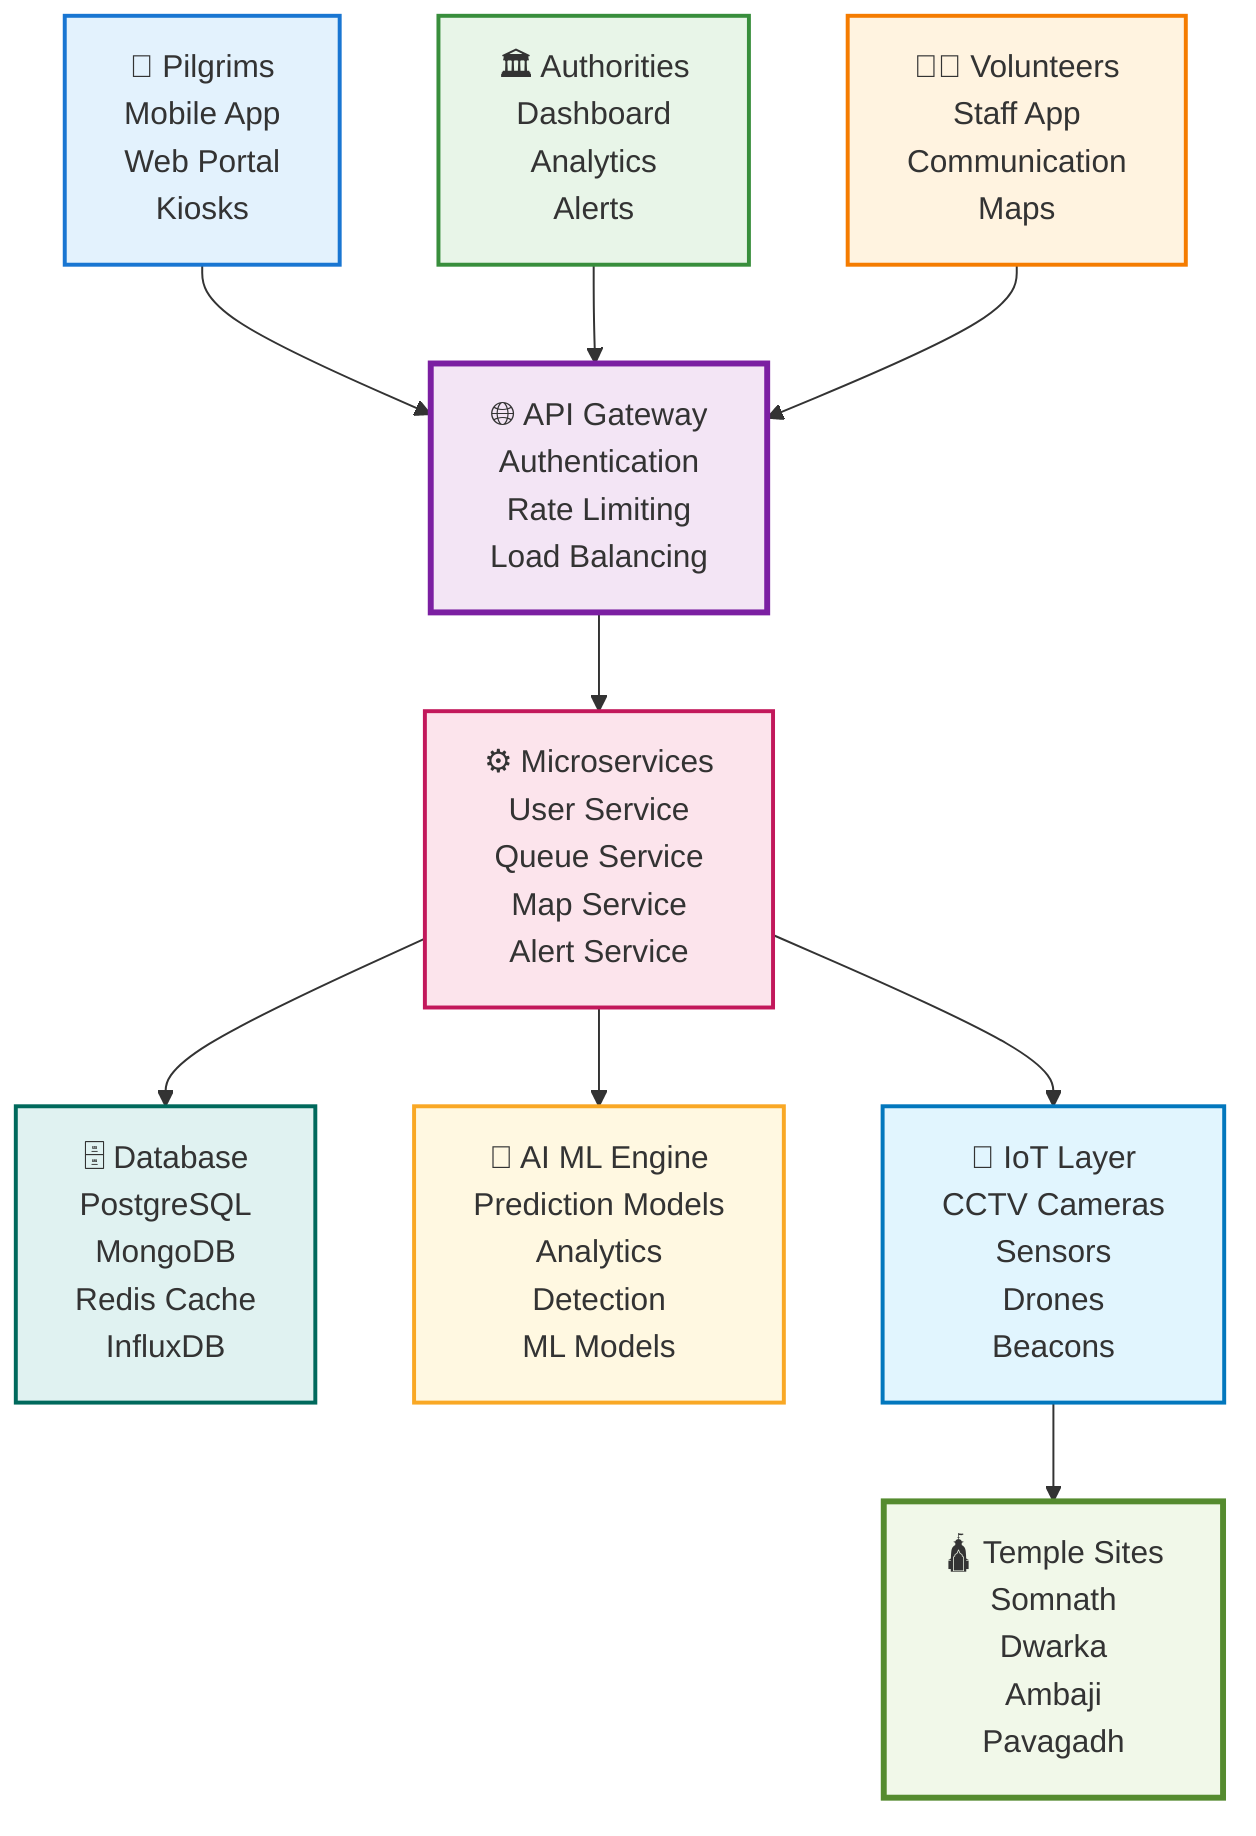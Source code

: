 graph TB
    A[👥 Pilgrims<br/>Mobile App<br/>Web Portal<br/>Kiosks] --> B[🌐 API Gateway<br/>Authentication<br/>Rate Limiting<br/>Load Balancing]
    C[🏛️ Authorities<br/>Dashboard<br/>Analytics<br/>Alerts] --> B
    D[👨‍💼 Volunteers<br/>Staff App<br/>Communication<br/>Maps] --> B
    
    B --> E[⚙️ Microservices<br/>User Service<br/>Queue Service<br/>Map Service<br/>Alert Service]
    
    E --> F[🗄️ Database<br/>PostgreSQL<br/>MongoDB<br/>Redis Cache<br/>InfluxDB]
    E --> G[🤖 AI ML Engine<br/>Prediction Models<br/>Analytics<br/>Detection<br/>ML Models]
    E --> H[📡 IoT Layer<br/>CCTV Cameras<br/>Sensors<br/>Drones<br/>Beacons]
    
    H --> I[🛕 Temple Sites<br/>Somnath<br/>Dwarka<br/>Ambaji<br/>Pavagadh]
    
    style A fill:#e3f2fd,stroke:#1976d2,stroke-width:2px
    style B fill:#f3e5f5,stroke:#7b1fa2,stroke-width:3px
    style C fill:#e8f5e8,stroke:#388e3c,stroke-width:2px
    style D fill:#fff3e0,stroke:#f57c00,stroke-width:2px
    style E fill:#fce4ec,stroke:#c2185b,stroke-width:2px
    style F fill:#e0f2f1,stroke:#00695c,stroke-width:2px
    style G fill:#fff8e1,stroke:#f9a825,stroke-width:2px
    style H fill:#e1f5fe,stroke:#0277bd,stroke-width:2px
    style I fill:#f1f8e9,stroke:#558b2f,stroke-width:3px